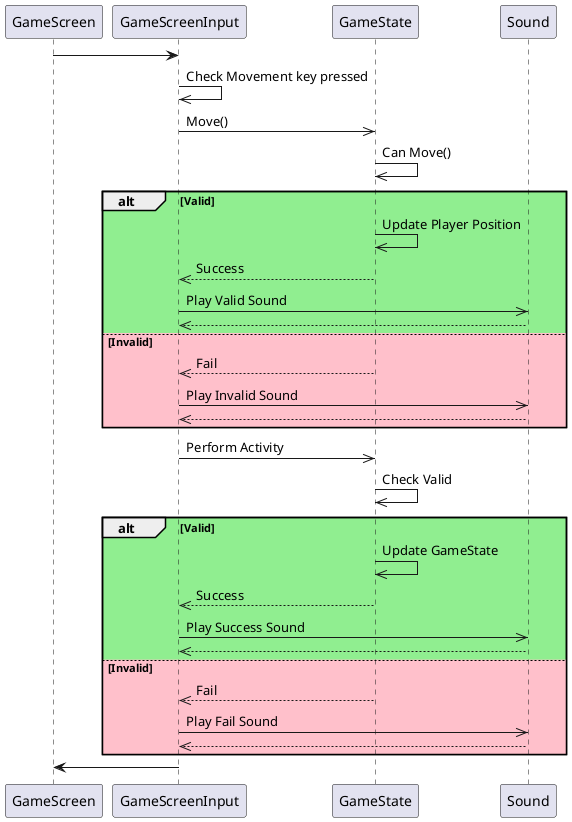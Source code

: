 @startuml
GameScreen -> GameScreenInput
GameScreenInput ->> GameScreenInput: Check Movement key pressed
GameScreenInput ->> GameState: Move()
GameState ->> GameState: Can Move()
alt #LightGreen Valid
    GameState ->> GameState: Update Player Position
    GameState -->> GameScreenInput: Success
    GameScreenInput ->> Sound: Play Valid Sound
    Sound -->> GameScreenInput
else #Pink Invalid
    GameState -->> GameScreenInput: Fail
    GameScreenInput ->> Sound: Play Invalid Sound
    Sound -->> GameScreenInput
end
GameScreenInput ->> GameState: Perform Activity
GameState ->> GameState: Check Valid

alt #LightGreen Valid
    GameState ->> GameState: Update GameState
    GameState -->> GameScreenInput: Success
    GameScreenInput ->> Sound: Play Success Sound
    Sound -->> GameScreenInput
else #Pink Invalid
    GameState -->> GameScreenInput: Fail
    GameScreenInput ->> Sound: Play Fail Sound
    Sound -->> GameScreenInput
end

GameScreenInput -> GameScreen

@enduml